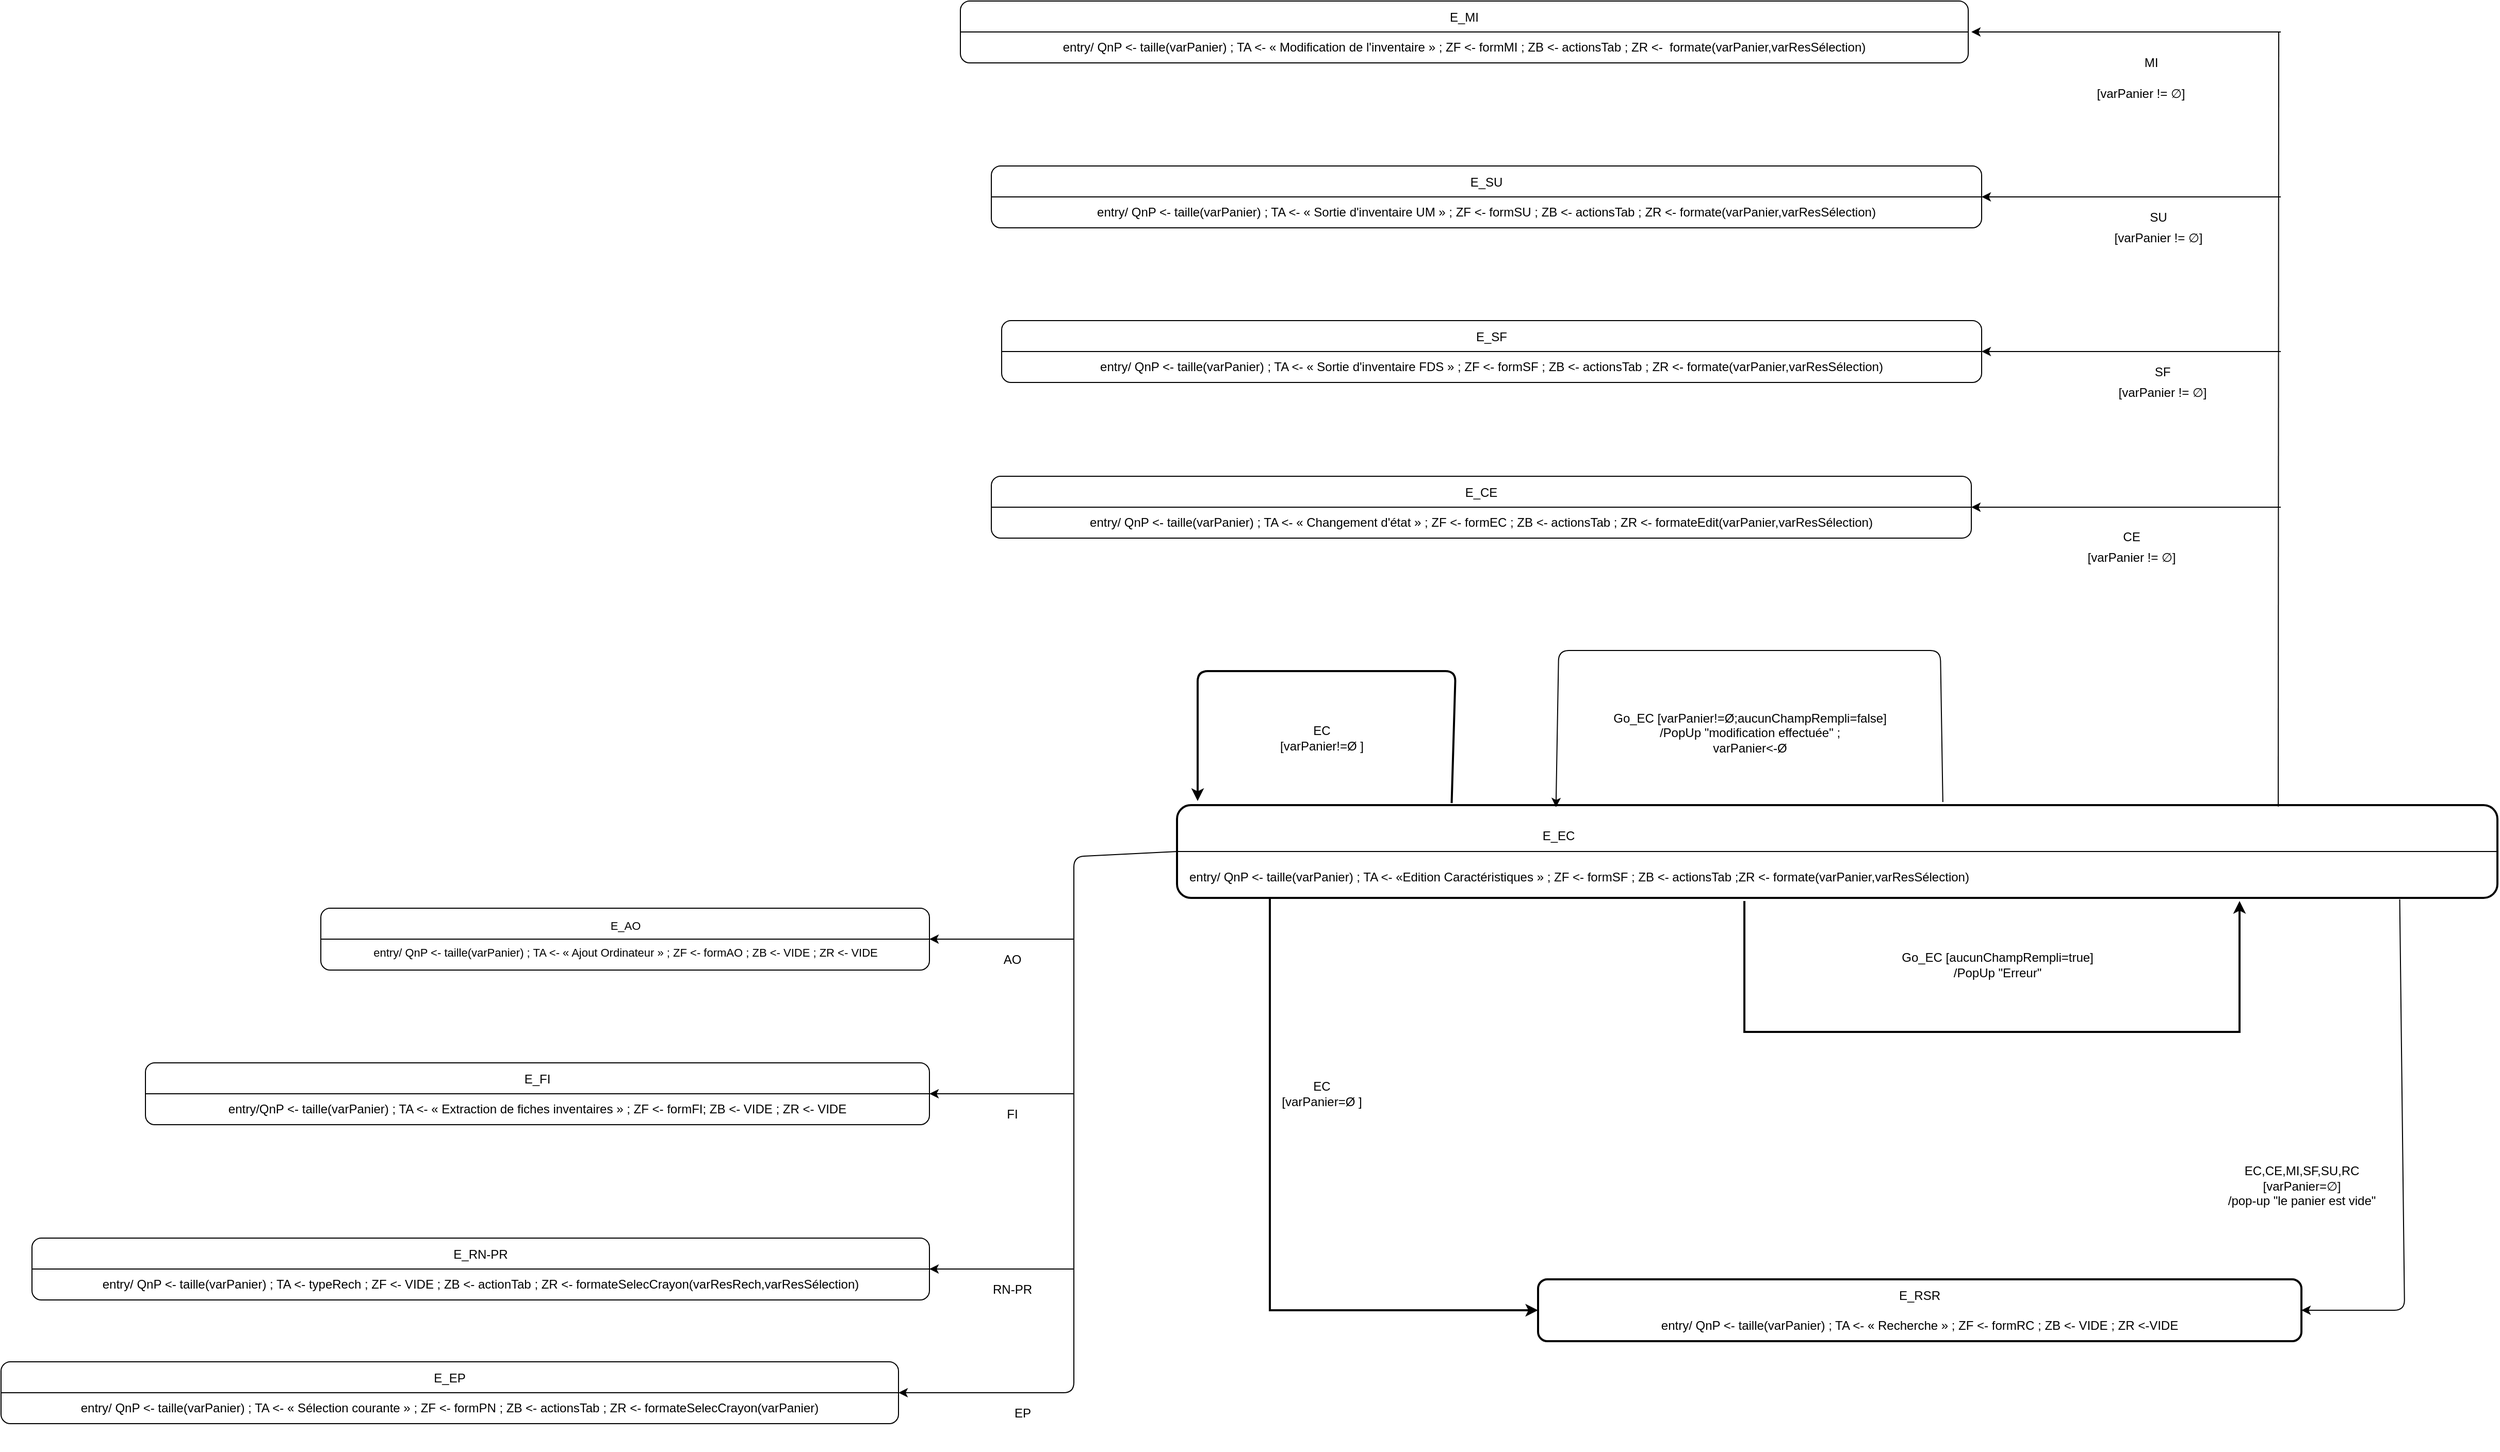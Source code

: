 <mxfile version="13.0.6" type="google"><diagram id="JOOPrvveuPN-s4DIwvHW" name="Page-1"><mxGraphModel dx="2455" dy="1633" grid="1" gridSize="10" guides="1" tooltips="1" connect="1" arrows="1" fold="1" page="1" pageScale="1" pageWidth="827" pageHeight="1169" math="0" shadow="0"><root><mxCell id="0"/><mxCell id="1" parent="0"/><mxCell id="0NSwifoBBLEYuZtbNagg-4" value="" style="rounded=1;whiteSpace=wrap;html=1;strokeWidth=2;" parent="1" vertex="1"><mxGeometry x="60" y="190" width="1280" height="90" as="geometry"/></mxCell><mxCell id="0NSwifoBBLEYuZtbNagg-5" value="" style="endArrow=none;html=1;exitX=0;exitY=0.5;exitDx=0;exitDy=0;entryX=1;entryY=0.5;entryDx=0;entryDy=0;" parent="1" source="0NSwifoBBLEYuZtbNagg-4" target="0NSwifoBBLEYuZtbNagg-4" edge="1"><mxGeometry width="50" height="50" relative="1" as="geometry"><mxPoint x="560" y="420" as="sourcePoint"/><mxPoint x="610" y="370" as="targetPoint"/></mxGeometry></mxCell><mxCell id="0NSwifoBBLEYuZtbNagg-6" value="E_EC" style="text;html=1;strokeColor=none;fillColor=none;align=center;verticalAlign=middle;whiteSpace=wrap;rounded=0;" parent="1" vertex="1"><mxGeometry x="410" y="210" width="40" height="20" as="geometry"/></mxCell><mxCell id="0NSwifoBBLEYuZtbNagg-7" value="entry/ QnP &amp;lt;- taille(varPanier) ; TA &amp;lt;- «Edition Caractéristiques » ; ZF &amp;lt;- formSF ; ZB &amp;lt;- actionsTab ;ZR &amp;lt;- formate(varPanier,varResSélection)" style="text;html=1;strokeColor=none;fillColor=none;align=left;verticalAlign=middle;whiteSpace=wrap;rounded=0;" parent="1" vertex="1"><mxGeometry x="70" y="250" width="970" height="20" as="geometry"/></mxCell><mxCell id="0NSwifoBBLEYuZtbNagg-9" style="edgeStyle=orthogonalEdgeStyle;rounded=0;orthogonalLoop=1;jettySize=auto;html=1;strokeWidth=2;entryX=0;entryY=0.5;entryDx=0;entryDy=0;" parent="1" target="ZVGMxqqVOu4zWjt6osmn-37" edge="1"><mxGeometry relative="1" as="geometry"><mxPoint x="150" y="281" as="sourcePoint"/><mxPoint x="350" y="680" as="targetPoint"/><Array as="points"><mxPoint x="150" y="680"/></Array></mxGeometry></mxCell><mxCell id="0NSwifoBBLEYuZtbNagg-11" value="" style="endArrow=classic;html=1;strokeWidth=2;rounded=0;" parent="1" edge="1"><mxGeometry width="50" height="50" relative="1" as="geometry"><mxPoint x="610" y="283" as="sourcePoint"/><mxPoint x="1090" y="283" as="targetPoint"/><Array as="points"><mxPoint x="610" y="320"/><mxPoint x="610" y="410"/><mxPoint x="1010" y="410"/><mxPoint x="1090" y="410"/></Array></mxGeometry></mxCell><mxCell id="0NSwifoBBLEYuZtbNagg-12" value="&lt;div&gt;Go_EC [varPanier!=Ø;aucunChampRempli=false] &lt;/div&gt;&lt;div&gt;/PopUp &quot;modification effectuée&quot; ; &lt;br&gt;&lt;/div&gt;&lt;div&gt;varPanier&amp;lt;-Ø &lt;br&gt;&lt;/div&gt;" style="text;html=1;align=center;verticalAlign=middle;resizable=0;points=[];autosize=1;" parent="1" vertex="1"><mxGeometry x="455" y="95" width="320" height="50" as="geometry"/></mxCell><mxCell id="0NSwifoBBLEYuZtbNagg-13" value="" style="endArrow=classic;html=1;strokeWidth=2;exitX=0.208;exitY=-0.022;exitDx=0;exitDy=0;exitPerimeter=0;" parent="1" source="0NSwifoBBLEYuZtbNagg-4" edge="1"><mxGeometry width="50" height="50" relative="1" as="geometry"><mxPoint x="200" y="360" as="sourcePoint"/><mxPoint x="80" y="186" as="targetPoint"/><Array as="points"><mxPoint x="330" y="60"/><mxPoint x="80" y="60"/></Array></mxGeometry></mxCell><mxCell id="0NSwifoBBLEYuZtbNagg-16" value="&lt;div&gt;EC&lt;br&gt;&lt;/div&gt;&lt;div&gt;[varPanier!=Ø ]&lt;br&gt;&lt;/div&gt;" style="text;html=1;align=center;verticalAlign=middle;resizable=0;points=[];autosize=1;" parent="1" vertex="1"><mxGeometry x="145" y="110" width="110" height="30" as="geometry"/></mxCell><mxCell id="0NSwifoBBLEYuZtbNagg-32" value="&lt;div&gt;Go_EC [aucunChampRempli=true] &lt;/div&gt;&lt;div&gt;/PopUp &quot;Erreur&quot;&lt;/div&gt;" style="text;html=1;align=center;verticalAlign=middle;resizable=0;points=[];autosize=1;" parent="1" vertex="1"><mxGeometry x="740" y="330" width="230" height="30" as="geometry"/></mxCell><mxCell id="ZVGMxqqVOu4zWjt6osmn-3" value="" style="endArrow=classic;html=1;exitX=0.58;exitY=-0.033;exitDx=0;exitDy=0;exitPerimeter=0;entryX=0.287;entryY=0.022;entryDx=0;entryDy=0;entryPerimeter=0;" parent="1" source="0NSwifoBBLEYuZtbNagg-4" target="0NSwifoBBLEYuZtbNagg-4" edge="1"><mxGeometry width="50" height="50" relative="1" as="geometry"><mxPoint x="640" y="160" as="sourcePoint"/><mxPoint x="420" y="190" as="targetPoint"/><Array as="points"><mxPoint x="800" y="40"/><mxPoint x="430" y="40"/></Array></mxGeometry></mxCell><mxCell id="ZVGMxqqVOu4zWjt6osmn-4" value="E_CE&lt;br&gt;&lt;br&gt;entry/ QnP &amp;lt;- taille(varPanier) ; TA &amp;lt;- « Changement d'état » ; ZF &amp;lt;- formEC ; ZB &amp;lt;- actionsTab ; ZR &amp;lt;- formateEdit(varPanier,varResSélection)" style="rounded=1;whiteSpace=wrap;html=1;" parent="1" vertex="1"><mxGeometry x="-120" y="-129" width="950" height="60" as="geometry"/></mxCell><mxCell id="ZVGMxqqVOu4zWjt6osmn-5" value="&lt;div&gt;E_SU&lt;/div&gt;&lt;div&gt;&lt;br&gt;&lt;/div&gt;&lt;div&gt;entry/ QnP &amp;lt;- taille(varPanier) ; TA &amp;lt;- « Sortie d'inventaire UM » ; ZF &amp;lt;- formSU ; ZB &amp;lt;- actionsTab ; ZR &amp;lt;- formate(varPanier,varResSélection)&lt;br&gt;&lt;/div&gt;" style="rounded=1;whiteSpace=wrap;html=1;" parent="1" vertex="1"><mxGeometry x="-120" y="-430" width="960" height="60" as="geometry"/></mxCell><mxCell id="ZVGMxqqVOu4zWjt6osmn-6" value="E_SF&lt;br&gt;&lt;br&gt;entry/ QnP &amp;lt;- taille(varPanier) ; TA &amp;lt;- « Sortie d'inventaire FDS » ; ZF &amp;lt;- formSF ; ZB &amp;lt;- actionsTab ; ZR &amp;lt;- formate(varPanier,varResSélection)" style="rounded=1;whiteSpace=wrap;html=1;" parent="1" vertex="1"><mxGeometry x="-110" y="-280" width="950" height="60" as="geometry"/></mxCell><mxCell id="ZVGMxqqVOu4zWjt6osmn-7" style="edgeStyle=orthogonalEdgeStyle;rounded=0;orthogonalLoop=1;jettySize=auto;html=1;exitX=0.5;exitY=1;exitDx=0;exitDy=0;" parent="1" edge="1"><mxGeometry relative="1" as="geometry"><mxPoint x="355" y="-413" as="sourcePoint"/><mxPoint x="355" y="-413" as="targetPoint"/></mxGeometry></mxCell><mxCell id="ZVGMxqqVOu4zWjt6osmn-8" value="" style="endArrow=classic;html=1;entryX=1;entryY=0.5;entryDx=0;entryDy=0;" parent="1" edge="1"><mxGeometry width="50" height="50" relative="1" as="geometry"><mxPoint x="1130" y="-560" as="sourcePoint"/><mxPoint x="830" y="-560" as="targetPoint"/><Array as="points"/></mxGeometry></mxCell><mxCell id="ZVGMxqqVOu4zWjt6osmn-9" value="" style="endArrow=classic;html=1;entryX=1;entryY=0.5;entryDx=0;entryDy=0;" parent="1" target="ZVGMxqqVOu4zWjt6osmn-5" edge="1"><mxGeometry width="50" height="50" relative="1" as="geometry"><mxPoint x="1130" y="-400" as="sourcePoint"/><mxPoint x="1100" y="-310" as="targetPoint"/><Array as="points"><mxPoint x="1000" y="-400"/></Array></mxGeometry></mxCell><mxCell id="ZVGMxqqVOu4zWjt6osmn-10" value="" style="endArrow=classic;html=1;entryX=1;entryY=0.5;entryDx=0;entryDy=0;" parent="1" target="ZVGMxqqVOu4zWjt6osmn-6" edge="1"><mxGeometry width="50" height="50" relative="1" as="geometry"><mxPoint x="1130" y="-250" as="sourcePoint"/><mxPoint x="1090" y="-130" as="targetPoint"/></mxGeometry></mxCell><mxCell id="ZVGMxqqVOu4zWjt6osmn-11" value="" style="endArrow=classic;html=1;entryX=1;entryY=0.5;entryDx=0;entryDy=0;" parent="1" target="ZVGMxqqVOu4zWjt6osmn-4" edge="1"><mxGeometry width="50" height="50" relative="1" as="geometry"><mxPoint x="1130" y="-99" as="sourcePoint"/><mxPoint x="1100" as="targetPoint"/></mxGeometry></mxCell><mxCell id="ZVGMxqqVOu4zWjt6osmn-12" value="[varPanier != ∅]" style="text;html=1;align=center;verticalAlign=middle;resizable=0;points=[];autosize=1;" parent="1" vertex="1"><mxGeometry x="939" y="-510" width="110" height="20" as="geometry"/></mxCell><mxCell id="ZVGMxqqVOu4zWjt6osmn-13" value="MI" style="text;html=1;align=center;verticalAlign=middle;resizable=0;points=[];autosize=1;" parent="1" vertex="1"><mxGeometry x="989" y="-540" width="30" height="20" as="geometry"/></mxCell><mxCell id="ZVGMxqqVOu4zWjt6osmn-14" value="[varPanier != ∅]" style="text;html=1;align=center;verticalAlign=middle;resizable=0;points=[];autosize=1;" parent="1" vertex="1"><mxGeometry x="956" y="-370" width="110" height="20" as="geometry"/></mxCell><mxCell id="ZVGMxqqVOu4zWjt6osmn-15" value="[varPanier != ∅]" style="text;html=1;align=center;verticalAlign=middle;resizable=0;points=[];autosize=1;" parent="1" vertex="1"><mxGeometry x="960" y="-220" width="110" height="20" as="geometry"/></mxCell><mxCell id="ZVGMxqqVOu4zWjt6osmn-16" value="CE" style="text;html=1;align=center;verticalAlign=middle;resizable=0;points=[];autosize=1;" parent="1" vertex="1"><mxGeometry x="970" y="-80" width="30" height="20" as="geometry"/></mxCell><mxCell id="ZVGMxqqVOu4zWjt6osmn-17" value="[varPanier != ∅]" style="text;html=1;align=center;verticalAlign=middle;resizable=0;points=[];autosize=1;" parent="1" vertex="1"><mxGeometry x="930" y="-60" width="110" height="20" as="geometry"/></mxCell><mxCell id="ZVGMxqqVOu4zWjt6osmn-18" value="SF" style="text;html=1;align=center;verticalAlign=middle;resizable=0;points=[];autosize=1;" parent="1" vertex="1"><mxGeometry x="1000" y="-240" width="30" height="20" as="geometry"/></mxCell><mxCell id="ZVGMxqqVOu4zWjt6osmn-19" value="SU" style="text;html=1;align=center;verticalAlign=middle;resizable=0;points=[];autosize=1;" parent="1" vertex="1"><mxGeometry x="996" y="-390" width="30" height="20" as="geometry"/></mxCell><mxCell id="ZVGMxqqVOu4zWjt6osmn-20" value="" style="endArrow=none;html=1;exitX=0;exitY=0.5;exitDx=0;exitDy=0;entryX=1;entryY=0.5;entryDx=0;entryDy=0;" parent="1" source="ZVGMxqqVOu4zWjt6osmn-5" target="ZVGMxqqVOu4zWjt6osmn-5" edge="1"><mxGeometry width="50" height="50" relative="1" as="geometry"><mxPoint x="750" y="-265" as="sourcePoint"/><mxPoint x="800" y="-315" as="targetPoint"/></mxGeometry></mxCell><mxCell id="ZVGMxqqVOu4zWjt6osmn-22" value="" style="endArrow=none;html=1;entryX=1;entryY=0.5;entryDx=0;entryDy=0;exitX=0;exitY=0.5;exitDx=0;exitDy=0;" parent="1" source="ZVGMxqqVOu4zWjt6osmn-6" target="ZVGMxqqVOu4zWjt6osmn-6" edge="1"><mxGeometry width="50" height="50" relative="1" as="geometry"><mxPoint x="230" y="-90" as="sourcePoint"/><mxPoint x="280" y="-140" as="targetPoint"/></mxGeometry></mxCell><mxCell id="ZVGMxqqVOu4zWjt6osmn-23" value="" style="endArrow=none;html=1;exitX=0;exitY=0.5;exitDx=0;exitDy=0;entryX=1;entryY=0.5;entryDx=0;entryDy=0;" parent="1" source="ZVGMxqqVOu4zWjt6osmn-4" target="ZVGMxqqVOu4zWjt6osmn-4" edge="1"><mxGeometry width="50" height="50" relative="1" as="geometry"><mxPoint x="360" y="30" as="sourcePoint"/><mxPoint x="410" y="-20" as="targetPoint"/><Array as="points"/></mxGeometry></mxCell><mxCell id="ZVGMxqqVOu4zWjt6osmn-29" value="" style="endArrow=none;html=1;exitX=0.834;exitY=0.015;exitDx=0;exitDy=0;exitPerimeter=0;" parent="1" source="0NSwifoBBLEYuZtbNagg-4" edge="1"><mxGeometry width="50" height="50" relative="1" as="geometry"><mxPoint x="1120" y="180" as="sourcePoint"/><mxPoint x="1128" y="-560" as="targetPoint"/></mxGeometry></mxCell><mxCell id="ZVGMxqqVOu4zWjt6osmn-35" value="E_MI&lt;br&gt;&lt;br&gt;entry/ QnP &amp;lt;- taille(varPanier) ; TA &amp;lt;- « Modification de l'inventaire » ; ZF &amp;lt;- formMI ; ZB &amp;lt;- actionsTab ; ZR &amp;lt;-&amp;nbsp; formate(varPanier,varResSélection)" style="rounded=1;whiteSpace=wrap;html=1;" parent="1" vertex="1"><mxGeometry x="-150" y="-590" width="977" height="60" as="geometry"/></mxCell><mxCell id="ZVGMxqqVOu4zWjt6osmn-36" value="" style="endArrow=none;html=1;exitX=0;exitY=0.5;exitDx=0;exitDy=0;entryX=1;entryY=0.5;entryDx=0;entryDy=0;" parent="1" source="ZVGMxqqVOu4zWjt6osmn-35" target="ZVGMxqqVOu4zWjt6osmn-35" edge="1"><mxGeometry width="50" height="50" relative="1" as="geometry"><mxPoint x="180" y="-400" as="sourcePoint"/><mxPoint x="230" y="-450" as="targetPoint"/></mxGeometry></mxCell><mxCell id="ZVGMxqqVOu4zWjt6osmn-37" value="&lt;div&gt;&lt;br&gt;&lt;/div&gt;&lt;div&gt;&lt;br&gt;&lt;/div&gt;&lt;div&gt;&lt;br&gt;&lt;/div&gt;&lt;div&gt;&lt;br&gt;&lt;/div&gt;&lt;div&gt;&lt;br&gt;&lt;/div&gt;&lt;div&gt;&lt;br&gt;&lt;/div&gt;&lt;div&gt;&lt;br&gt;&lt;/div&gt;&lt;div&gt;&lt;br&gt;&lt;/div&gt;&lt;div&gt;E_RSR&lt;/div&gt;&lt;div&gt;&lt;br&gt;&lt;/div&gt;&lt;div&gt;&lt;div&gt;entry/ QnP &amp;lt;- taille(varPanier) ; TA &amp;lt;- « Recherche » ; ZF &amp;lt;- formRC ; ZB &amp;lt;- VIDE ; ZR &amp;lt;-VIDE&lt;/div&gt;&lt;/div&gt;&lt;div&gt;&lt;br&gt;&lt;/div&gt;&lt;div&gt;&lt;br&gt;&lt;/div&gt;&lt;div&gt;&lt;br&gt;&lt;/div&gt;&lt;div&gt;&lt;br&gt;&lt;/div&gt;&lt;div&gt;&lt;br&gt;&lt;/div&gt;&lt;div&gt;&lt;br&gt;&lt;/div&gt;&lt;div&gt;&lt;br&gt;&lt;/div&gt;&lt;div&gt;&lt;br&gt;&lt;/div&gt;" style="rounded=1;whiteSpace=wrap;html=1;strokeWidth=2;fontSize=12;" parent="1" vertex="1"><mxGeometry x="410" y="650" width="740" height="60" as="geometry"/></mxCell><mxCell id="ZVGMxqqVOu4zWjt6osmn-38" value="" style="endArrow=classic;html=1;exitX=0.926;exitY=1.015;exitDx=0;exitDy=0;exitPerimeter=0;entryX=1;entryY=0.5;entryDx=0;entryDy=0;" parent="1" source="0NSwifoBBLEYuZtbNagg-4" target="ZVGMxqqVOu4zWjt6osmn-37" edge="1"><mxGeometry width="50" height="50" relative="1" as="geometry"><mxPoint x="1240" y="540" as="sourcePoint"/><mxPoint x="1250" y="680" as="targetPoint"/><Array as="points"><mxPoint x="1250" y="680"/></Array></mxGeometry></mxCell><mxCell id="ZVGMxqqVOu4zWjt6osmn-39" value="&lt;br&gt;&lt;br&gt;EC,CE,MI,SF,SU,RC&lt;br&gt;[varPanier=∅]&lt;br&gt;/pop-up &quot;le panier est vide&quot;" style="text;html=1;align=center;verticalAlign=middle;resizable=0;points=[];autosize=1;" parent="1" vertex="1"><mxGeometry x="1060" y="505" width="180" height="80" as="geometry"/></mxCell><mxCell id="ZVGMxqqVOu4zWjt6osmn-40" value="" style="rounded=1;whiteSpace=wrap;html=1;" parent="1" vertex="1"><mxGeometry x="-770" y="290" width="590" height="60" as="geometry"/></mxCell><mxCell id="ZVGMxqqVOu4zWjt6osmn-41" value="E_RN-PR&lt;br&gt;&lt;br&gt;entry/ QnP &amp;lt;- taille(varPanier) ; TA &amp;lt;- typeRech ; ZF &amp;lt;- VIDE ; ZB &amp;lt;- actionTab ; ZR &amp;lt;- formateSelecCrayon(varResRech,varResSélection)" style="rounded=1;whiteSpace=wrap;html=1;" parent="1" vertex="1"><mxGeometry x="-1050" y="610" width="870" height="60" as="geometry"/></mxCell><mxCell id="ZVGMxqqVOu4zWjt6osmn-42" value="" style="endArrow=none;html=1;entryX=1;entryY=0.5;entryDx=0;entryDy=0;exitX=0;exitY=0.5;exitDx=0;exitDy=0;" parent="1" source="ZVGMxqqVOu4zWjt6osmn-40" target="ZVGMxqqVOu4zWjt6osmn-40" edge="1"><mxGeometry width="50" height="50" relative="1" as="geometry"><mxPoint x="-810" y="450" as="sourcePoint"/><mxPoint x="-570" y="430" as="targetPoint"/></mxGeometry></mxCell><mxCell id="ZVGMxqqVOu4zWjt6osmn-43" value="&lt;div&gt;E_AO&lt;br&gt;&lt;/div&gt;&lt;div&gt;&lt;br&gt;&lt;/div&gt;&lt;div&gt;entry/ QnP &amp;lt;- taille(varPanier) ; TA &amp;lt;- « Ajout Ordinateur » ; ZF &amp;lt;- formAO ; ZB &amp;lt;- VIDE ; ZR &amp;lt;- VIDE&lt;/div&gt;" style="edgeLabel;html=1;align=center;verticalAlign=middle;resizable=0;points=[];" parent="ZVGMxqqVOu4zWjt6osmn-42" vertex="1" connectable="0"><mxGeometry x="0.032" y="4" relative="1" as="geometry"><mxPoint x="-9.29" y="4" as="offset"/></mxGeometry></mxCell><mxCell id="ZVGMxqqVOu4zWjt6osmn-44" value="" style="endArrow=none;html=1;" parent="1" edge="1"><mxGeometry width="50" height="50" relative="1" as="geometry"><mxPoint x="-770" y="320.0" as="sourcePoint"/><mxPoint x="-180" y="320.0" as="targetPoint"/></mxGeometry></mxCell><mxCell id="ZVGMxqqVOu4zWjt6osmn-45" value="AO" style="text;html=1;align=center;verticalAlign=middle;resizable=0;points=[];autosize=1;" parent="1" vertex="1"><mxGeometry x="-115" y="330" width="30" height="20" as="geometry"/></mxCell><mxCell id="ZVGMxqqVOu4zWjt6osmn-46" value="E_FI&lt;br&gt;&lt;div&gt;&lt;br&gt;&lt;/div&gt;&lt;div&gt;entry/QnP &amp;lt;- taille(varPanier) ; TA &amp;lt;- « Extraction de fiches inventaires » ; ZF &amp;lt;- formFI; ZB &amp;lt;- VIDE ; ZR &amp;lt;- VIDE&lt;/div&gt;" style="rounded=1;whiteSpace=wrap;html=1;" parent="1" vertex="1"><mxGeometry x="-940" y="440" width="760" height="60" as="geometry"/></mxCell><mxCell id="ZVGMxqqVOu4zWjt6osmn-47" value="" style="endArrow=none;html=1;exitX=0;exitY=0.5;exitDx=0;exitDy=0;entryX=1;entryY=0.5;entryDx=0;entryDy=0;" parent="1" source="ZVGMxqqVOu4zWjt6osmn-46" target="ZVGMxqqVOu4zWjt6osmn-46" edge="1"><mxGeometry width="50" height="50" relative="1" as="geometry"><mxPoint x="-670" y="630" as="sourcePoint"/><mxPoint x="-620" y="580" as="targetPoint"/></mxGeometry></mxCell><mxCell id="ZVGMxqqVOu4zWjt6osmn-48" value="FI" style="text;html=1;align=center;verticalAlign=middle;resizable=0;points=[];autosize=1;" parent="1" vertex="1"><mxGeometry x="-115" y="480" width="30" height="20" as="geometry"/></mxCell><mxCell id="ZVGMxqqVOu4zWjt6osmn-49" value="RN-PR" style="text;html=1;align=center;verticalAlign=middle;resizable=0;points=[];autosize=1;" parent="1" vertex="1"><mxGeometry x="-130" y="650" width="60" height="20" as="geometry"/></mxCell><mxCell id="ZVGMxqqVOu4zWjt6osmn-50" value="" style="endArrow=none;html=1;exitX=0;exitY=0.5;exitDx=0;exitDy=0;entryX=1.011;entryY=0.5;entryDx=0;entryDy=0;entryPerimeter=0;" parent="1" source="ZVGMxqqVOu4zWjt6osmn-41" target="ZVGMxqqVOu4zWjt6osmn-41" edge="1"><mxGeometry width="50" height="50" relative="1" as="geometry"><mxPoint x="-870" y="670" as="sourcePoint"/><mxPoint x="-820" y="620" as="targetPoint"/></mxGeometry></mxCell><mxCell id="ZVGMxqqVOu4zWjt6osmn-51" value="E_EP&lt;br&gt;&lt;br&gt;entry/ QnP &amp;lt;- taille(varPanier) ; TA &amp;lt;- « Sélection courante » ; ZF &amp;lt;- formPN ; ZB &amp;lt;- actionsTab ; ZR &amp;lt;- formateSelecCrayon(varPanier)" style="rounded=1;whiteSpace=wrap;html=1;" parent="1" vertex="1"><mxGeometry x="-1080" y="730" width="870" height="60" as="geometry"/></mxCell><mxCell id="ZVGMxqqVOu4zWjt6osmn-52" value="EP" style="text;html=1;align=center;verticalAlign=middle;resizable=0;points=[];autosize=1;" parent="1" vertex="1"><mxGeometry x="-105" y="770" width="30" height="20" as="geometry"/></mxCell><mxCell id="ZVGMxqqVOu4zWjt6osmn-53" value="" style="endArrow=none;html=1;exitX=0;exitY=0.5;exitDx=0;exitDy=0;entryX=1;entryY=0.5;entryDx=0;entryDy=0;" parent="1" source="ZVGMxqqVOu4zWjt6osmn-51" target="ZVGMxqqVOu4zWjt6osmn-51" edge="1"><mxGeometry width="50" height="50" relative="1" as="geometry"><mxPoint x="-760" y="800" as="sourcePoint"/><mxPoint x="-710" y="750" as="targetPoint"/></mxGeometry></mxCell><mxCell id="ZVGMxqqVOu4zWjt6osmn-55" value="" style="endArrow=classic;html=1;exitX=0;exitY=0.5;exitDx=0;exitDy=0;entryX=1;entryY=0.5;entryDx=0;entryDy=0;" parent="1" source="0NSwifoBBLEYuZtbNagg-4" target="ZVGMxqqVOu4zWjt6osmn-51" edge="1"><mxGeometry width="50" height="50" relative="1" as="geometry"><mxPoint x="-420" y="440" as="sourcePoint"/><mxPoint x="-30" y="880" as="targetPoint"/><Array as="points"><mxPoint x="-40" y="240"/><mxPoint x="-40" y="760"/></Array></mxGeometry></mxCell><mxCell id="ZVGMxqqVOu4zWjt6osmn-56" value="" style="endArrow=classic;html=1;" parent="1" edge="1"><mxGeometry width="50" height="50" relative="1" as="geometry"><mxPoint x="-40" y="640" as="sourcePoint"/><mxPoint x="-180" y="640" as="targetPoint"/></mxGeometry></mxCell><mxCell id="ZVGMxqqVOu4zWjt6osmn-57" value="" style="endArrow=classic;html=1;" parent="1" edge="1"><mxGeometry width="50" height="50" relative="1" as="geometry"><mxPoint x="-40" y="470" as="sourcePoint"/><mxPoint x="-180" y="470" as="targetPoint"/></mxGeometry></mxCell><mxCell id="ZVGMxqqVOu4zWjt6osmn-58" value="" style="endArrow=classic;html=1;" parent="1" edge="1"><mxGeometry width="50" height="50" relative="1" as="geometry"><mxPoint x="-40" y="320" as="sourcePoint"/><mxPoint x="-180" y="320" as="targetPoint"/></mxGeometry></mxCell><mxCell id="WrIAJmlzBivi_n1OTeXe-1" value="&lt;div&gt;EC&lt;br&gt;&lt;/div&gt;&lt;div&gt;[varPanier=Ø ]&lt;br&gt;&lt;/div&gt;" style="text;html=1;align=center;verticalAlign=middle;resizable=0;points=[];autosize=1;" parent="1" vertex="1"><mxGeometry x="145" y="455" width="110" height="30" as="geometry"/></mxCell></root></mxGraphModel></diagram></mxfile>